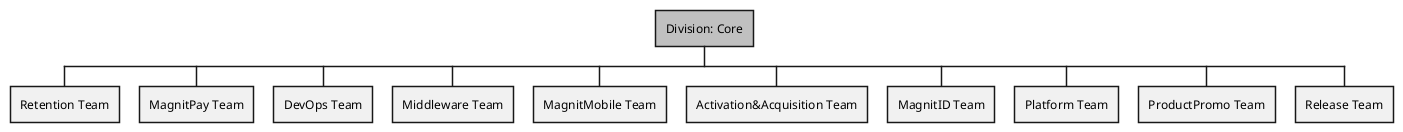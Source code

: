 @startuml

@startwbs

*[#silver] Division: Core
** Retention Team
** MagnitPay Team
** DevOps Team
** Middleware Team
** MagnitMobile Team
** Activation&Acquisition Team
** MagnitID Team
** Platform Team
** ProductPromo Team
** Release Team

@endwbs
@enduml
